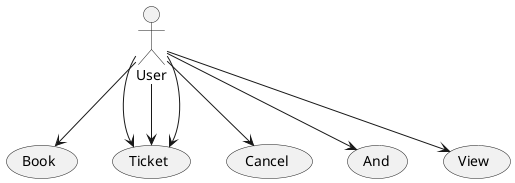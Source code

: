 @startuml
actor User
usecase "Book" as UC1
usecase "Ticket" as UC2
usecase "Cancel" as UC3
usecase "Ticket" as UC2
usecase "And" as UC5
usecase "View" as UC6
usecase "Ticket" as UC2
User --> UC1
User --> UC2
User --> UC3
User --> UC2
User --> UC5
User --> UC6
User --> UC2
@enduml
